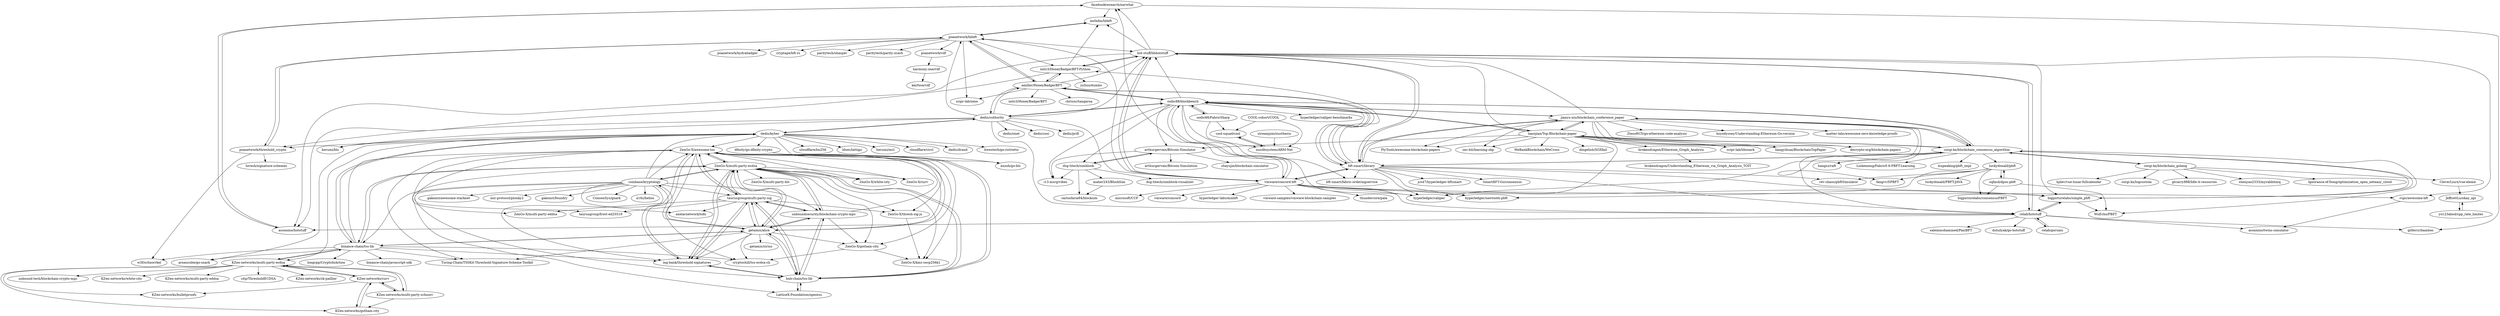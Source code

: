 digraph G {
"facebookresearch/narwhal" -> "asonnino/hotstuff"
"facebookresearch/narwhal" -> "gitferry/bamboo"
"facebookresearch/narwhal" -> "anthdm/hbbft"
"ZenGo-X/awesome-tss" -> "ZenGo-X/multi-party-ecdsa"
"ZenGo-X/awesome-tss" -> "taurusgroup/multi-party-sig"
"ZenGo-X/awesome-tss" -> "ZenGo-X/gotham-city"
"ZenGo-X/awesome-tss" -> "bnb-chain/tss-lib"
"ZenGo-X/awesome-tss" -> "ing-bank/threshold-signatures"
"ZenGo-X/awesome-tss" -> "cryptochill/tss-ecdsa-cli"
"ZenGo-X/awesome-tss" -> "ZenGo-X/kms-secp256k1"
"ZenGo-X/awesome-tss" -> "ZenGo-X/thresh-sig-js"
"ZenGo-X/awesome-tss" -> "ZenGo-X/white-city"
"ZenGo-X/awesome-tss" -> "ZenGo-X/multi-party-eddsa"
"ZenGo-X/awesome-tss" -> "ZenGo-X/curv"
"ZenGo-X/awesome-tss" -> "taurusgroup/frost-ed25519"
"ZenGo-X/awesome-tss" -> "getamis/alice"
"ZenGo-X/awesome-tss" -> "Turing-Chain/TSSKit-Threshold-Signature-Scheme-Toolkit"
"ZenGo-X/multi-party-ecdsa" -> "ZenGo-X/awesome-tss"
"ZenGo-X/multi-party-ecdsa" -> "bnb-chain/tss-lib"
"ZenGo-X/multi-party-ecdsa" -> "taurusgroup/multi-party-sig"
"ZenGo-X/multi-party-ecdsa" -> "getamis/alice"
"ZenGo-X/multi-party-ecdsa" -> "ing-bank/threshold-signatures"
"ZenGo-X/multi-party-ecdsa" -> "unboundsecurity/blockchain-crypto-mpc"
"ZenGo-X/multi-party-ecdsa" -> "ZenGo-X/curv"
"ZenGo-X/multi-party-ecdsa" -> "ZenGo-X/thresh-sig-js"
"ZenGo-X/multi-party-ecdsa" -> "ZenGo-X/gotham-city"
"ZenGo-X/multi-party-ecdsa" -> "LatticeX-Foundation/opentss"
"ZenGo-X/multi-party-ecdsa" -> "binance-chain/tss-lib"
"ZenGo-X/multi-party-ecdsa" -> "ZenGo-X/kms-secp256k1"
"ZenGo-X/multi-party-ecdsa" -> "ZenGo-X/multi-party-bls"
"ZenGo-X/multi-party-ecdsa" -> "coinbase/kryptology"
"ZenGo-X/multi-party-ecdsa" -> "ZenGo-X/white-city"
"jianyu-niu/blockchain_conference_paper" -> "baozjian/Top-Blockchain-paper"
"jianyu-niu/blockchain_conference_paper" -> "decrypto-org/blockchain-papers" ["e"=1]
"jianyu-niu/blockchain_conference_paper" -> "ooibc88/blockbench"
"jianyu-niu/blockchain_conference_paper" -> "corgi-kx/blockchain_consensus_algorithm"
"jianyu-niu/blockchain_conference_paper" -> "bft-smart/library"
"jianyu-niu/blockchain_conference_paper" -> "PlyTools/awesome-blockchain-papers"
"jianyu-niu/blockchain_conference_paper" -> "sec-bit/learning-zkp" ["e"=1]
"jianyu-niu/blockchain_conference_paper" -> "hot-stuff/libhotstuff"
"jianyu-niu/blockchain_conference_paper" -> "ZtesoftCS/go-ethereum-code-analysis" ["e"=1]
"jianyu-niu/blockchain_conference_paper" -> "hsyodyssey/Understanding-Ethereum-Go-version" ["e"=1]
"jianyu-niu/blockchain_conference_paper" -> "hyperledger/caliper" ["e"=1]
"jianyu-niu/blockchain_conference_paper" -> "scipr-lab/libsnark" ["e"=1]
"jianyu-niu/blockchain_conference_paper" -> "relab/hotstuff"
"jianyu-niu/blockchain_conference_paper" -> "matter-labs/awesome-zero-knowledge-proofs" ["e"=1]
"jianyu-niu/blockchain_conference_paper" -> "liangyihuai/BlockchainTopPaper"
"ing-bank/threshold-signatures" -> "ZenGo-X/awesome-tss"
"ing-bank/threshold-signatures" -> "bnb-chain/tss-lib"
"ing-bank/threshold-signatures" -> "ZenGo-X/multi-party-ecdsa"
"ing-bank/threshold-signatures" -> "taurusgroup/multi-party-sig"
"dedis/kyber" -> "dedis/cothority"
"dedis/kyber" -> "herumi/bls" ["e"=1]
"dedis/kyber" -> "cloudflare/bn256" ["e"=1]
"dedis/kyber" -> "ldsec/lattigo" ["e"=1]
"dedis/kyber" -> "dfinity/go-dfinity-crypto"
"dedis/kyber" -> "herumi/mcl" ["e"=1]
"dedis/kyber" -> "arnaucube/go-snark" ["e"=1]
"dedis/kyber" -> "ZenGo-X/awesome-tss"
"dedis/kyber" -> "poanetwork/threshold_crypto"
"dedis/kyber" -> "KZen-networks/multi-party-ecdsa"
"dedis/kyber" -> "binance-chain/tss-lib"
"dedis/kyber" -> "cloudflare/circl" ["e"=1]
"dedis/kyber" -> "enzoh/go-bls"
"dedis/kyber" -> "dedis/drand"
"dedis/kyber" -> "bwesterb/go-ristretto"
"baozjian/Top-Blockchain-paper" -> "jianyu-niu/blockchain_conference_paper"
"baozjian/Top-Blockchain-paper" -> "liangyihuai/BlockchainTopPaper"
"baozjian/Top-Blockchain-paper" -> "ooibc88/blockbench"
"baozjian/Top-Blockchain-paper" -> "sec-bit/learning-zkp" ["e"=1]
"baozjian/Top-Blockchain-paper" -> "decrypto-org/blockchain-papers" ["e"=1]
"baozjian/Top-Blockchain-paper" -> "corgi-kx/blockchain_consensus_algorithm"
"baozjian/Top-Blockchain-paper" -> "PlyTools/awesome-blockchain-papers"
"baozjian/Top-Blockchain-paper" -> "hyperledger/caliper" ["e"=1]
"baozjian/Top-Blockchain-paper" -> "dingelish/SGXfail" ["e"=1]
"baozjian/Top-Blockchain-paper" -> "brokendragon/Ethereum_Graph_Analysis"
"baozjian/Top-Blockchain-paper" -> "WeBankBlockchain/WeCross" ["e"=1]
"baozjian/Top-Blockchain-paper" -> "scipr-lab/libsnark" ["e"=1]
"baozjian/Top-Blockchain-paper" -> "hot-stuff/libhotstuff"
"baozjian/Top-Blockchain-paper" -> "arthurgervais/Bitcoin-Simulator"
"dedis/cothority" -> "dedis/kyber"
"dedis/cothority" -> "dedis/onet"
"dedis/cothority" -> "amiller/HoneyBadgerBFT"
"dedis/cothority" -> "hot-stuff/libhotstuff"
"dedis/cothority" -> "herumi/bls" ["e"=1]
"dedis/cothority" -> "relab/hotstuff"
"dedis/cothority" -> "dedis/cosi"
"dedis/cothority" -> "dedis/prifi"
"dedis/cothority" -> "ooibc88/blockbench"
"dedis/cothority" -> "poanetwork/hbbft"
"dedis/cothority" -> "poanetwork/threshold_crypto"
"dedis/cothority" -> "vmware/concord-bft"
"bft-smart/library" -> "vmware/concord-bft"
"bft-smart/library" -> "bft-smart/fabric-orderingservice"
"bft-smart/library" -> "hot-stuff/libhotstuff"
"bft-smart/library" -> "amiller/HoneyBadgerBFT"
"bft-smart/library" -> "relab/hotstuff"
"bft-smart/library" -> "ooibc88/blockbench"
"bft-smart/library" -> "jcs47/hyperledger-bftsmart"
"bft-smart/library" -> "bigpicturelabs/simple_pbft"
"bft-smart/library" -> "initc3/HoneyBadgerBFT-Python"
"bft-smart/library" -> "SmartBFT-Go/consensus"
"bft-smart/library" -> "hyperledger/caliper" ["e"=1]
"bft-smart/library" -> "jianyu-niu/blockchain_conference_paper"
"bft-smart/library" -> "corgi-kx/blockchain_consensus_algorithm"
"bft-smart/library" -> "hyperledger/sawtooth-pbft"
"bft-smart/library" -> "rev-chaos/pbftSimulator"
"relab/gorums" -> "relab/hotstuff"
"corgi-kx/blockchain_consensus_algorithm" -> "bigpicturelabs/simple_pbft"
"corgi-kx/blockchain_consensus_algorithm" -> "corgi-kx/blockchain_golang"
"corgi-kx/blockchain_consensus_algorithm" -> "jianyu-niu/blockchain_conference_paper"
"corgi-kx/blockchain_consensus_algorithm" -> "fangvv/SPBFT"
"corgi-kx/blockchain_consensus_algorithm" -> "wupeaking/pbft_impl"
"corgi-kx/blockchain_consensus_algorithm" -> "bft-smart/library"
"corgi-kx/blockchain_consensus_algorithm" -> "hangsz/raft"
"corgi-kx/blockchain_consensus_algorithm" -> "luckydonald/pbft"
"corgi-kx/blockchain_consensus_algorithm" -> "ooibc88/blockbench"
"corgi-kx/blockchain_consensus_algorithm" -> "Liukemeng/Fabric0.6-PBFT-Learning"
"corgi-kx/blockchain_consensus_algorithm" -> "baozjian/Top-Blockchain-paper"
"corgi-kx/blockchain_consensus_algorithm" -> "WuEcho/PBFT"
"corgi-kx/blockchain_golang" -> "corgi-kx/blockchain_consensus_algorithm"
"corgi-kx/blockchain_golang" -> "hjdev/vue-lunar-fullcalendar" ["e"=1]
"corgi-kx/blockchain_golang" -> "corgi-kx/logcustom"
"corgi-kx/blockchain_golang" -> "gtcarry888/Idle-it-resources" ["e"=1]
"corgi-kx/blockchain_golang" -> "shenyao2333/myrabbitmq"
"corgi-kx/blockchain_golang" -> "CleverLiurx/vue-eleme"
"corgi-kx/blockchain_golang" -> "Ignorance-of-Dong/optimization_open_neteasy_cloud" ["e"=1]
"taurusgroup/multi-party-sig" -> "ZenGo-X/awesome-tss"
"taurusgroup/multi-party-sig" -> "getamis/alice"
"taurusgroup/multi-party-sig" -> "taurusgroup/frost-ed25519"
"taurusgroup/multi-party-sig" -> "ZenGo-X/multi-party-ecdsa"
"taurusgroup/multi-party-sig" -> "unboundsecurity/blockchain-crypto-mpc"
"taurusgroup/multi-party-sig" -> "ZenGo-X/multi-party-eddsa"
"taurusgroup/multi-party-sig" -> "axelarnetwork/tofn"
"taurusgroup/multi-party-sig" -> "bnb-chain/tss-lib"
"taurusgroup/multi-party-sig" -> "ZenGo-X/thresh-sig-js"
"taurusgroup/multi-party-sig" -> "ing-bank/threshold-signatures"
"bnb-chain/tss-lib" -> "ZenGo-X/multi-party-ecdsa"
"bnb-chain/tss-lib" -> "LatticeX-Foundation/opentss"
"bnb-chain/tss-lib" -> "ZenGo-X/awesome-tss"
"bnb-chain/tss-lib" -> "ing-bank/threshold-signatures"
"bnb-chain/tss-lib" -> "taurusgroup/multi-party-sig"
"bnb-chain/tss-lib" -> "unboundsecurity/blockchain-crypto-mpc"
"bnb-chain/tss-lib" -> "getamis/alice"
"coinbase/kryptology" -> "getamis/alice"
"coinbase/kryptology" -> "ZenGo-X/awesome-tss"
"coinbase/kryptology" -> "ZenGo-X/multi-party-ecdsa"
"coinbase/kryptology" -> "axelarnetwork/tofn"
"coinbase/kryptology" -> "mir-protocol/plonky2" ["e"=1]
"coinbase/kryptology" -> "gakonst/foundry" ["e"=1]
"coinbase/kryptology" -> "dedis/kyber"
"coinbase/kryptology" -> "taurusgroup/multi-party-sig"
"coinbase/kryptology" -> "ing-bank/threshold-signatures"
"coinbase/kryptology" -> "ConsenSys/gnark" ["e"=1]
"coinbase/kryptology" -> "a16z/helios" ["e"=1]
"coinbase/kryptology" -> "binance-chain/tss-lib"
"coinbase/kryptology" -> "unboundsecurity/blockchain-crypto-mpc"
"coinbase/kryptology" -> "gakonst/awesome-starknet" ["e"=1]
"coinbase/kryptology" -> "bnb-chain/tss-lib"
"getamis/alice" -> "taurusgroup/multi-party-sig"
"getamis/alice" -> "ZenGo-X/multi-party-ecdsa"
"getamis/alice" -> "bnb-chain/tss-lib"
"getamis/alice" -> "binance-chain/tss-lib"
"getamis/alice" -> "ZenGo-X/awesome-tss"
"getamis/alice" -> "Turing-Chain/TSSKit-Threshold-Signature-Scheme-Toolkit"
"getamis/alice" -> "unboundsecurity/blockchain-crypto-mpc"
"getamis/alice" -> "getamis/sirius" ["e"=1]
"getamis/alice" -> "ing-bank/threshold-signatures"
"getamis/alice" -> "cryptochill/tss-ecdsa-cli"
"getamis/alice" -> "ZenGo-X/gotham-city"
"getamis/alice" -> "coinbase/kryptology"
"dfinity/go-dfinity-crypto" -> "enzoh/go-bls"
"ZenGo-X/gotham-city" -> "ZenGo-X/kms-secp256k1"
"ZenGo-X/gotham-city" -> "cryptochill/tss-ecdsa-cli"
"unboundsecurity/blockchain-crypto-mpc" -> "taurusgroup/multi-party-sig"
"unboundsecurity/blockchain-crypto-mpc" -> "bnb-chain/tss-lib"
"unboundsecurity/blockchain-crypto-mpc" -> "ZenGo-X/multi-party-ecdsa"
"unboundsecurity/blockchain-crypto-mpc" -> "getamis/alice"
"unboundsecurity/blockchain-crypto-mpc" -> "ZenGo-X/awesome-tss"
"unboundsecurity/blockchain-crypto-mpc" -> "ZenGo-X/gotham-city"
"relab/hotstuff" -> "hot-stuff/libhotstuff"
"relab/hotstuff" -> "relab/gorums"
"relab/hotstuff" -> "gitferry/bamboo"
"relab/hotstuff" -> "salemmohammed/PaxiBFT"
"relab/hotstuff" -> "asonnino/hotstuff"
"relab/hotstuff" -> "bigpicturelabs/simple_pbft"
"relab/hotstuff" -> "dshulyak/go-hotstuff"
"relab/hotstuff" -> "asonnino/twins-simulator"
"dsg-titech/simblock" -> "dsg-titech/simblock-visualizer"
"dsg-titech/simblock" -> "i13-msrg/vibes"
"dsg-titech/simblock" -> "maher243/BlockSim"
"dsg-titech/simblock" -> "arthurgervais/Bitcoin-Simulator"
"dsg-titech/simblock" -> "carlosfaria94/blocksim"
"luckydonald/pbft" -> "luckydonald/PBFT-JAVA"
"luckydonald/pbft" -> "bigpicturelabs/consensusPBFT"
"luckydonald/pbft" -> "hyperledger/sawtooth-pbft"
"luckydonald/pbft" -> "sqfasd/dpos-pbft"
"luckydonald/pbft" -> "rev-chaos/pbftSimulator"
"luckydonald/pbft" -> "fangvv/SPBFT"
"sqfasd/dpos-pbft" -> "luckydonald/pbft"
"sqfasd/dpos-pbft" -> "WuEcho/PBFT"
"sqfasd/dpos-pbft" -> "bigpicturelabs/consensusPBFT"
"hot-stuff/libhotstuff" -> "relab/hotstuff"
"hot-stuff/libhotstuff" -> "rupc/awesome-bft"
"hot-stuff/libhotstuff" -> "vmware/concord-bft"
"hot-stuff/libhotstuff" -> "asonnino/hotstuff"
"hot-stuff/libhotstuff" -> "initc3/HoneyBadgerBFT-Python"
"hot-stuff/libhotstuff" -> "bft-smart/library"
"hot-stuff/libhotstuff" -> "facebookresearch/narwhal"
"hot-stuff/libhotstuff" -> "anthdm/hbbft"
"hot-stuff/libhotstuff" -> "bigpicturelabs/simple_pbft"
"arthurgervais/Bitcoin-Simulator" -> "dsg-titech/simblock"
"arthurgervais/Bitcoin-Simulator" -> "i13-msrg/vibes"
"arthurgervais/Bitcoin-Simulator" -> "arthurgervais/Bitcoin-Simulation"
"arthurgervais/Bitcoin-Simulator" -> "zhayujie/blockchain-simulator"
"maher243/BlockSim" -> "carlosfaria94/blocksim"
"harmony-one/vdf" -> "keyfuse/vdf"
"poanetwork/vdf" -> "harmony-one/vdf"
"binance-chain/tss-lib" -> "KZen-networks/multi-party-ecdsa"
"binance-chain/tss-lib" -> "getamis/alice"
"binance-chain/tss-lib" -> "arnaucube/go-snark" ["e"=1]
"binance-chain/tss-lib" -> "w3f/schnorrkel" ["e"=1]
"binance-chain/tss-lib" -> "Turing-Chain/TSSKit-Threshold-Signature-Scheme-Toolkit"
"binance-chain/tss-lib" -> "ZenGo-X/awesome-tss"
"binance-chain/tss-lib" -> "ZenGo-X/multi-party-ecdsa"
"binance-chain/tss-lib" -> "cryptochill/tss-ecdsa-cli"
"binance-chain/tss-lib" -> "binance-chain/javascript-sdk" ["e"=1]
"binance-chain/tss-lib" -> "ing-bank/threshold-signatures"
"binance-chain/tss-lib" -> "dedis/kyber"
"binance-chain/tss-lib" -> "longcpp/CryptoInAction"
"streamjoin/nusthesis" -> "nusdbsystem/ARM-Net"
"LatticeX-Foundation/opentss" -> "bnb-chain/tss-lib"
"ZenGo-X/thresh-sig-js" -> "ZenGo-X/kms-secp256k1"
"poanetwork/hbbft" -> "poanetwork/threshold_crypto"
"poanetwork/hbbft" -> "anthdm/hbbft"
"poanetwork/hbbft" -> "amiller/HoneyBadgerBFT"
"poanetwork/hbbft" -> "poanetwork/hydrabadger"
"poanetwork/hbbft" -> "initc3/HoneyBadgerBFT-Python"
"poanetwork/hbbft" -> "poanetwork/vdf"
"poanetwork/hbbft" -> "cryptape/bft-rs"
"poanetwork/hbbft" -> "paritytech/shasper" ["e"=1]
"poanetwork/hbbft" -> "scipr-lab/zexe" ["e"=1]
"poanetwork/hbbft" -> "hot-stuff/libhotstuff"
"poanetwork/hbbft" -> "paritytech/parity-zcash" ["e"=1]
"poanetwork/threshold_crypto" -> "poanetwork/hbbft"
"poanetwork/threshold_crypto" -> "w3f/schnorrkel" ["e"=1]
"poanetwork/threshold_crypto" -> "lovesh/signature-schemes" ["e"=1]
"CleverLiurx/vue-eleme" -> "JeffcottLu/okay_api"
"JeffcottLu/okay_api" -> "yo123abxd/cpp_rate_limiter"
"KZen-networks/multi-party-ecdsa" -> "KZen-networks/curv"
"KZen-networks/multi-party-ecdsa" -> "KZen-networks/multi-party-schnorr"
"KZen-networks/multi-party-ecdsa" -> "unbound-tech/blockchain-crypto-mpc" ["e"=1]
"KZen-networks/multi-party-ecdsa" -> "binance-chain/tss-lib"
"KZen-networks/multi-party-ecdsa" -> "KZen-networks/gotham-city"
"KZen-networks/multi-party-ecdsa" -> "KZen-networks/white-city"
"KZen-networks/multi-party-ecdsa" -> "KZen-networks/multi-party-eddsa"
"KZen-networks/multi-party-ecdsa" -> "KZen-networks/bulletproofs"
"KZen-networks/multi-party-ecdsa" -> "citp/ThresholdECDSA"
"KZen-networks/multi-party-ecdsa" -> "KZen-networks/zk-paillier"
"amiller/HoneyBadgerBFT" -> "initc3/HoneyBadgerBFT-Python"
"amiller/HoneyBadgerBFT" -> "poanetwork/hbbft"
"amiller/HoneyBadgerBFT" -> "bft-smart/library"
"amiller/HoneyBadgerBFT" -> "hot-stuff/libhotstuff"
"amiller/HoneyBadgerBFT" -> "dedis/cothority"
"amiller/HoneyBadgerBFT" -> "chrisnc/tangaroa" ["e"=1]
"amiller/HoneyBadgerBFT" -> "ooibc88/blockbench"
"amiller/HoneyBadgerBFT" -> "scipr-lab/zexe" ["e"=1]
"amiller/HoneyBadgerBFT" -> "initc3/HoneyBadgerBFT"
"bigpicturelabs/simple_pbft" -> "WuEcho/PBFT"
"bigpicturelabs/simple_pbft" -> "relab/hotstuff"
"bigpicturelabs/simple_pbft" -> "corgi-kx/blockchain_consensus_algorithm"
"initc3/HoneyBadgerBFT-Python" -> "amiller/HoneyBadgerBFT"
"initc3/HoneyBadgerBFT-Python" -> "asonnino/hotstuff"
"initc3/HoneyBadgerBFT-Python" -> "hot-stuff/libhotstuff"
"initc3/HoneyBadgerBFT-Python" -> "yylluu/dumbo"
"initc3/HoneyBadgerBFT-Python" -> "anthdm/hbbft"
"vmware/concord-bft" -> "vmware/concord"
"vmware/concord-bft" -> "hot-stuff/libhotstuff"
"vmware/concord-bft" -> "bft-smart/library"
"vmware/concord-bft" -> "relab/hotstuff"
"vmware/concord-bft" -> "rupc/awesome-bft"
"vmware/concord-bft" -> "bigpicturelabs/simple_pbft"
"vmware/concord-bft" -> "hyperledger/sawtooth-pbft"
"vmware/concord-bft" -> "hyperledger-labs/minbft"
"vmware/concord-bft" -> "vmware-samples/vmware-blockchain-samples"
"vmware/concord-bft" -> "ooibc88/blockbench"
"vmware/concord-bft" -> "thundercore/pala"
"vmware/concord-bft" -> "facebookresearch/narwhal"
"vmware/concord-bft" -> "poanetwork/hbbft"
"vmware/concord-bft" -> "microsoft/CCF" ["e"=1]
"vmware/concord-bft" -> "hyperledger/caliper" ["e"=1]
"anthdm/hbbft" -> "poanetwork/hbbft"
"ooibc88/blockbench" -> "hyperledger/caliper" ["e"=1]
"ooibc88/blockbench" -> "ooibc88/FabricSharp"
"ooibc88/blockbench" -> "bft-smart/library"
"ooibc88/blockbench" -> "jianyu-niu/blockchain_conference_paper"
"ooibc88/blockbench" -> "baozjian/Top-Blockchain-paper"
"ooibc88/blockbench" -> "hot-stuff/libhotstuff"
"ooibc88/blockbench" -> "amiller/HoneyBadgerBFT"
"ooibc88/blockbench" -> "corgi-kx/blockchain_consensus_algorithm"
"ooibc88/blockbench" -> "vmware/concord-bft"
"ooibc88/blockbench" -> "arthurgervais/Bitcoin-Simulator"
"ooibc88/blockbench" -> "hyperledger/caliper-benchmarks" ["e"=1]
"ooibc88/blockbench" -> "i13-msrg/vibes"
"ooibc88/blockbench" -> "dsg-titech/simblock"
"ooibc88/blockbench" -> "dedis/cothority"
"ooibc88/blockbench" -> "bft-smart/fabric-orderingservice"
"rupc/awesome-bft" -> "asonnino/twins-simulator"
"KZen-networks/gotham-city" -> "KZen-networks/curv"
"KZen-networks/curv" -> "KZen-networks/multi-party-schnorr"
"KZen-networks/curv" -> "KZen-networks/gotham-city"
"KZen-networks/curv" -> "KZen-networks/multi-party-ecdsa"
"KZen-networks/curv" -> "KZen-networks/bulletproofs"
"KZen-networks/multi-party-schnorr" -> "KZen-networks/curv"
"KZen-networks/multi-party-schnorr" -> "KZen-networks/multi-party-ecdsa"
"KZen-networks/multi-party-schnorr" -> "KZen-networks/gotham-city"
"ooibc88/FabricSharp" -> "cool-squad/cool"
"ooibc88/FabricSharp" -> "nusdbsystem/ARM-Net"
"ooibc88/FabricSharp" -> "ooibc88/blockbench"
"asonnino/hotstuff" -> "facebookresearch/narwhal"
"brokendragon/Ethereum_Graph_Analysis" -> "brokendragon/Understanding_Ethereum_via_Graph_Analysis_TOIT"
"yo123abxd/cpp_rate_limiter" -> "JeffcottLu/okay_api"
"COOL-cohort/COOL" -> "cool-squad/cool"
"COOL-cohort/COOL" -> "nusdbsystem/ARM-Net"
"cool-squad/cool" -> "nusdbsystem/ARM-Net"
"nusdbsystem/ARM-Net" -> "cool-squad/cool"
"facebookresearch/narwhal" ["l"="45.466,-25.26"]
"asonnino/hotstuff" ["l"="45.447,-25.256"]
"gitferry/bamboo" ["l"="45.453,-25.246"]
"anthdm/hbbft" ["l"="45.466,-25.233"]
"ZenGo-X/awesome-tss" ["l"="45.555,-25.043"]
"ZenGo-X/multi-party-ecdsa" ["l"="45.57,-25.037"]
"taurusgroup/multi-party-sig" ["l"="45.536,-25.026"]
"ZenGo-X/gotham-city" ["l"="45.578,-25.053"]
"bnb-chain/tss-lib" ["l"="45.558,-25.02"]
"ing-bank/threshold-signatures" ["l"="45.539,-25.042"]
"cryptochill/tss-ecdsa-cli" ["l"="45.574,-25.066"]
"ZenGo-X/kms-secp256k1" ["l"="45.591,-25.042"]
"ZenGo-X/thresh-sig-js" ["l"="45.579,-25.021"]
"ZenGo-X/white-city" ["l"="45.597,-25.03"]
"ZenGo-X/multi-party-eddsa" ["l"="45.519,-25.011"]
"ZenGo-X/curv" ["l"="45.562,-24.997"]
"taurusgroup/frost-ed25519" ["l"="45.536,-25.004"]
"getamis/alice" ["l"="45.554,-25.056"]
"Turing-Chain/TSSKit-Threshold-Signature-Scheme-Toolkit" ["l"="45.542,-25.077"]
"unboundsecurity/blockchain-crypto-mpc" ["l"="45.551,-25.031"]
"LatticeX-Foundation/opentss" ["l"="45.581,-25.002"]
"binance-chain/tss-lib" ["l"="45.562,-25.082"]
"ZenGo-X/multi-party-bls" ["l"="45.611,-25.014"]
"coinbase/kryptology" ["l"="45.527,-25.058"]
"jianyu-niu/blockchain_conference_paper" ["l"="45.376,-25.282"]
"baozjian/Top-Blockchain-paper" ["l"="45.35,-25.279"]
"decrypto-org/blockchain-papers" ["l"="46.879,-25.092"]
"ooibc88/blockbench" ["l"="45.377,-25.252"]
"corgi-kx/blockchain_consensus_algorithm" ["l"="45.379,-25.307"]
"bft-smart/library" ["l"="45.399,-25.266"]
"PlyTools/awesome-blockchain-papers" ["l"="45.333,-25.294"]
"sec-bit/learning-zkp" ["l"="44.622,-25.343"]
"hot-stuff/libhotstuff" ["l"="45.421,-25.252"]
"ZtesoftCS/go-ethereum-code-analysis" ["l"="48.076,-25.36"]
"hsyodyssey/Understanding-Ethereum-Go-version" ["l"="48.123,-25.366"]
"hyperledger/caliper" ["l"="44.764,-24.629"]
"scipr-lab/libsnark" ["l"="44.623,-25.366"]
"relab/hotstuff" ["l"="45.407,-25.244"]
"matter-labs/awesome-zero-knowledge-proofs" ["l"="44.653,-25.29"]
"liangyihuai/BlockchainTopPaper" ["l"="45.346,-25.304"]
"dedis/kyber" ["l"="45.518,-25.124"]
"dedis/cothority" ["l"="45.437,-25.2"]
"herumi/bls" ["l"="44.801,-25.501"]
"cloudflare/bn256" ["l"="44.713,-25.499"]
"ldsec/lattigo" ["l"="21.092,27.87"]
"dfinity/go-dfinity-crypto" ["l"="45.486,-25.117"]
"herumi/mcl" ["l"="44.771,-25.516"]
"arnaucube/go-snark" ["l"="44.692,-25.435"]
"poanetwork/threshold_crypto" ["l"="45.478,-25.179"]
"KZen-networks/multi-party-ecdsa" ["l"="45.605,-25.114"]
"cloudflare/circl" ["l"="23.559,-29.019"]
"enzoh/go-bls" ["l"="45.499,-25.106"]
"dedis/drand" ["l"="45.547,-25.15"]
"bwesterb/go-ristretto" ["l"="45.516,-25.15"]
"dingelish/SGXfail" ["l"="-20.404,-31.142"]
"brokendragon/Ethereum_Graph_Analysis" ["l"="45.309,-25.3"]
"WeBankBlockchain/WeCross" ["l"="11.509,23.257"]
"arthurgervais/Bitcoin-Simulator" ["l"="45.321,-25.24"]
"dedis/onet" ["l"="45.411,-25.174"]
"amiller/HoneyBadgerBFT" ["l"="45.42,-25.226"]
"dedis/cosi" ["l"="45.429,-25.176"]
"dedis/prifi" ["l"="45.449,-25.174"]
"poanetwork/hbbft" ["l"="45.457,-25.211"]
"vmware/concord-bft" ["l"="45.433,-25.267"]
"bft-smart/fabric-orderingservice" ["l"="45.358,-25.24"]
"jcs47/hyperledger-bftsmart" ["l"="45.356,-25.259"]
"bigpicturelabs/simple_pbft" ["l"="45.408,-25.284"]
"initc3/HoneyBadgerBFT-Python" ["l"="45.443,-25.237"]
"SmartBFT-Go/consensus" ["l"="45.371,-25.227"]
"hyperledger/sawtooth-pbft" ["l"="45.425,-25.301"]
"rev-chaos/pbftSimulator" ["l"="45.409,-25.309"]
"relab/gorums" ["l"="45.384,-25.209"]
"corgi-kx/blockchain_golang" ["l"="45.344,-25.352"]
"fangvv/SPBFT" ["l"="45.393,-25.335"]
"wupeaking/pbft_impl" ["l"="45.356,-25.326"]
"hangsz/raft" ["l"="45.377,-25.358"]
"luckydonald/pbft" ["l"="45.416,-25.341"]
"Liukemeng/Fabric0.6-PBFT-Learning" ["l"="45.369,-25.337"]
"WuEcho/PBFT" ["l"="45.413,-25.323"]
"hjdev/vue-lunar-fullcalendar" ["l"="-26.185,18.052"]
"corgi-kx/logcustom" ["l"="45.342,-25.379"]
"gtcarry888/Idle-it-resources" ["l"="-26.183,18.062"]
"shenyao2333/myrabbitmq" ["l"="45.32,-25.363"]
"CleverLiurx/vue-eleme" ["l"="45.317,-25.385"]
"Ignorance-of-Dong/optimization_open_neteasy_cloud" ["l"="-26.132,18.126"]
"axelarnetwork/tofn" ["l"="45.5,-25.032"]
"mir-protocol/plonky2" ["l"="44.702,-25.317"]
"gakonst/foundry" ["l"="46.533,-25.128"]
"ConsenSys/gnark" ["l"="44.676,-25.362"]
"a16z/helios" ["l"="46.57,-25.24"]
"gakonst/awesome-starknet" ["l"="44.681,-25.138"]
"getamis/sirius" ["l"="45.389,-28.937"]
"salemmohammed/PaxiBFT" ["l"="45.4,-25.216"]
"dshulyak/go-hotstuff" ["l"="45.388,-25.227"]
"asonnino/twins-simulator" ["l"="45.403,-25.228"]
"dsg-titech/simblock" ["l"="45.313,-25.215"]
"dsg-titech/simblock-visualizer" ["l"="45.278,-25.21"]
"i13-msrg/vibes" ["l"="45.337,-25.226"]
"maher243/BlockSim" ["l"="45.285,-25.19"]
"carlosfaria94/blocksim" ["l"="45.302,-25.188"]
"luckydonald/PBFT-JAVA" ["l"="45.412,-25.366"]
"bigpicturelabs/consensusPBFT" ["l"="45.435,-25.373"]
"sqfasd/dpos-pbft" ["l"="45.437,-25.353"]
"rupc/awesome-bft" ["l"="45.428,-25.24"]
"arthurgervais/Bitcoin-Simulation" ["l"="45.297,-25.233"]
"zhayujie/blockchain-simulator" ["l"="45.289,-25.244"]
"harmony-one/vdf" ["l"="45.413,-25.123"]
"keyfuse/vdf" ["l"="45.399,-25.105"]
"poanetwork/vdf" ["l"="45.433,-25.152"]
"w3f/schnorrkel" ["l"="47.017,-22.801"]
"binance-chain/javascript-sdk" ["l"="45.767,-26.949"]
"longcpp/CryptoInAction" ["l"="45.571,-25.107"]
"streamjoin/nusthesis" ["l"="45.231,-25.269"]
"nusdbsystem/ARM-Net" ["l"="45.266,-25.269"]
"poanetwork/hydrabadger" ["l"="45.483,-25.202"]
"cryptape/bft-rs" ["l"="45.499,-25.214"]
"paritytech/shasper" ["l"="47,-22.763"]
"scipr-lab/zexe" ["l"="44.649,-25.436"]
"paritytech/parity-zcash" ["l"="46.992,-22.684"]
"lovesh/signature-schemes" ["l"="44.793,-25.557"]
"JeffcottLu/okay_api" ["l"="45.301,-25.407"]
"yo123abxd/cpp_rate_limiter" ["l"="45.292,-25.423"]
"KZen-networks/curv" ["l"="45.625,-25.129"]
"KZen-networks/multi-party-schnorr" ["l"="45.639,-25.119"]
"unbound-tech/blockchain-crypto-mpc" ["l"="20.926,27.77"]
"KZen-networks/gotham-city" ["l"="45.642,-25.136"]
"KZen-networks/white-city" ["l"="45.642,-25.096"]
"KZen-networks/multi-party-eddsa" ["l"="45.615,-25.15"]
"KZen-networks/bulletproofs" ["l"="45.626,-25.108"]
"citp/ThresholdECDSA" ["l"="45.618,-25.091"]
"KZen-networks/zk-paillier" ["l"="45.598,-25.139"]
"chrisnc/tangaroa" ["l"="47.191,-24.388"]
"initc3/HoneyBadgerBFT" ["l"="45.407,-25.198"]
"yylluu/dumbo" ["l"="45.48,-25.24"]
"vmware/concord" ["l"="45.483,-25.279"]
"hyperledger-labs/minbft" ["l"="45.472,-25.298"]
"vmware-samples/vmware-blockchain-samples" ["l"="45.459,-25.285"]
"thundercore/pala" ["l"="45.452,-25.302"]
"microsoft/CCF" ["l"="-20.426,-31.165"]
"ooibc88/FabricSharp" ["l"="45.317,-25.265"]
"hyperledger/caliper-benchmarks" ["l"="44.726,-24.612"]
"cool-squad/cool" ["l"="45.282,-25.277"]
"brokendragon/Understanding_Ethereum_via_Graph_Analysis_TOIT" ["l"="45.293,-25.311"]
"COOL-cohort/COOL" ["l"="45.258,-25.286"]
}
